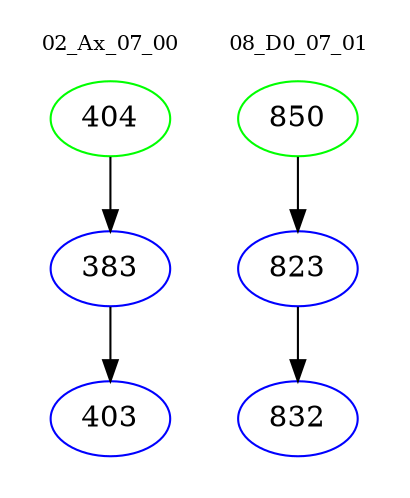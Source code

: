 digraph{
subgraph cluster_0 {
color = white
label = "02_Ax_07_00";
fontsize=10;
T0_404 [label="404", color="green"]
T0_404 -> T0_383 [color="black"]
T0_383 [label="383", color="blue"]
T0_383 -> T0_403 [color="black"]
T0_403 [label="403", color="blue"]
}
subgraph cluster_1 {
color = white
label = "08_D0_07_01";
fontsize=10;
T1_850 [label="850", color="green"]
T1_850 -> T1_823 [color="black"]
T1_823 [label="823", color="blue"]
T1_823 -> T1_832 [color="black"]
T1_832 [label="832", color="blue"]
}
}

